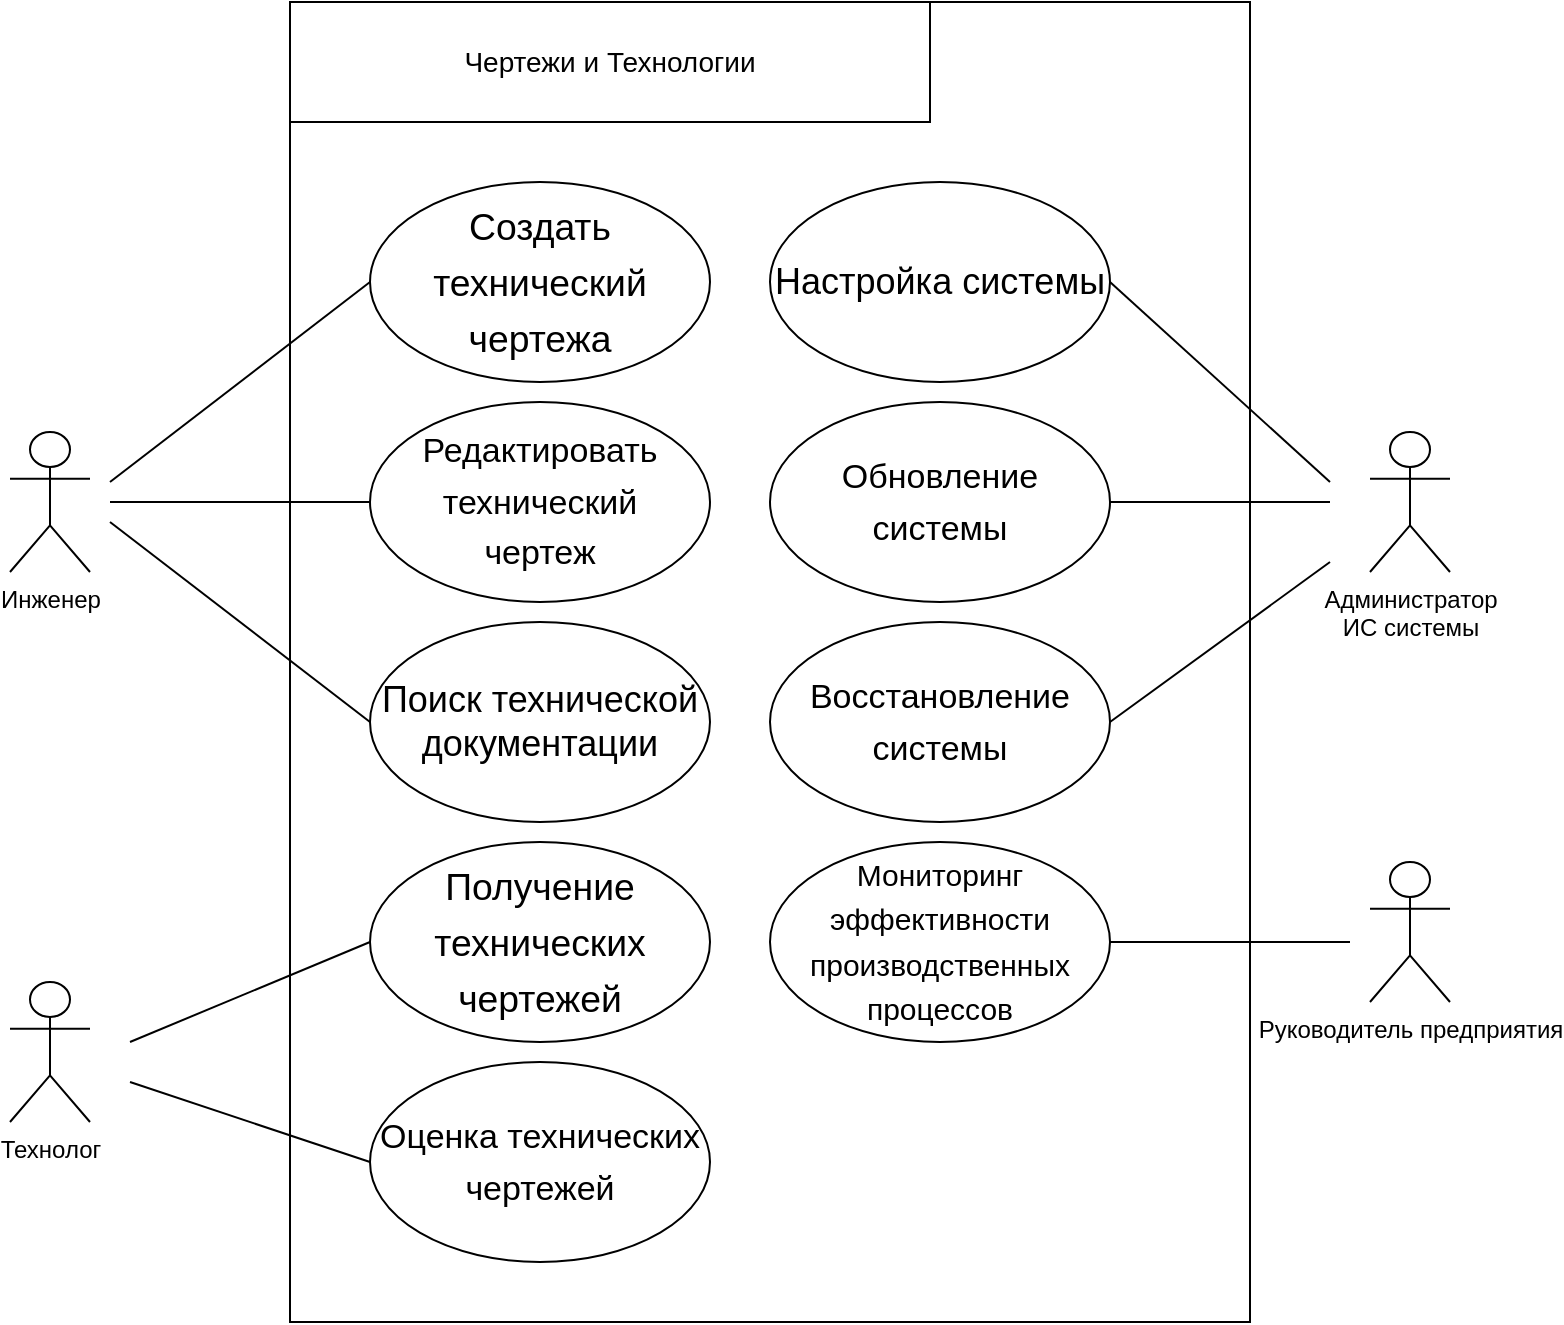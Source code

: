 <mxfile version="24.1.0" type="device">
  <diagram name="Page-1" id="929967ad-93f9-6ef4-fab6-5d389245f69c">
    <mxGraphModel dx="733" dy="429" grid="1" gridSize="10" guides="1" tooltips="1" connect="1" arrows="1" fold="1" page="1" pageScale="1.5" pageWidth="1169" pageHeight="826" background="none" math="0" shadow="0">
      <root>
        <mxCell id="0" style=";html=1;" />
        <mxCell id="1" style=";html=1;" parent="0" />
        <mxCell id="1672d66443f91eb5-13" style="edgeStyle=orthogonalEdgeStyle;rounded=0;html=1;jettySize=auto;orthogonalLoop=1;endArrow=circlePlus;endFill=0;" parent="1" edge="1">
          <mxGeometry relative="1" as="geometry">
            <Array as="points">
              <mxPoint x="477" y="485" />
              <mxPoint x="517" y="485" />
            </Array>
            <mxPoint x="477.0" y="535" as="sourcePoint" />
          </mxGeometry>
        </mxCell>
        <mxCell id="hsE9dfF4Od-NRktNLgFB-34" value="&lt;span style=&quot;font-size:14.0pt;line-height:150%;&lt;br/&gt;font-family:&amp;quot;Times New Roman&amp;quot;,serif;mso-fareast-font-family:Calibri;mso-fareast-theme-font:&lt;br/&gt;minor-latin;mso-ansi-language:EN-US;mso-fareast-language:EN-US;mso-bidi-language:&lt;br/&gt;AR-SA&quot;&gt;Создать технический чертежа&lt;/span&gt;" style="ellipse;whiteSpace=wrap;html=1;" parent="1" vertex="1">
          <mxGeometry x="200" y="90" width="170" height="100" as="geometry" />
        </mxCell>
        <mxCell id="hsE9dfF4Od-NRktNLgFB-38" value="" style="endArrow=none;html=1;rounded=0;strokeWidth=1;entryX=0;entryY=0.5;entryDx=0;entryDy=0;" parent="1" target="hsE9dfF4Od-NRktNLgFB-34" edge="1">
          <mxGeometry width="50" height="50" relative="1" as="geometry">
            <mxPoint x="70" y="240" as="sourcePoint" />
            <mxPoint x="-100" y="421" as="targetPoint" />
          </mxGeometry>
        </mxCell>
        <mxCell id="hsE9dfF4Od-NRktNLgFB-41" value="&lt;font style=&quot;font-size: 14px;&quot;&gt;Чертежи и Технологии&lt;/font&gt;" style="rounded=0;whiteSpace=wrap;html=1;fillColor=none;" parent="1" vertex="1">
          <mxGeometry x="160" width="320" height="60" as="geometry" />
        </mxCell>
        <mxCell id="hsE9dfF4Od-NRktNLgFB-47" value="" style="endArrow=none;html=1;rounded=0;strokeWidth=1;entryX=0;entryY=0.5;entryDx=0;entryDy=0;" parent="1" target="hsE9dfF4Od-NRktNLgFB-56" edge="1">
          <mxGeometry width="50" height="50" relative="1" as="geometry">
            <mxPoint x="70" y="250" as="sourcePoint" />
            <mxPoint x="120" y="351" as="targetPoint" />
          </mxGeometry>
        </mxCell>
        <mxCell id="hsE9dfF4Od-NRktNLgFB-53" value="Инженер" style="shape=umlActor;verticalLabelPosition=bottom;verticalAlign=top;html=1;outlineConnect=0;" parent="1" vertex="1">
          <mxGeometry x="20" y="215" width="40" height="70" as="geometry" />
        </mxCell>
        <mxCell id="hsE9dfF4Od-NRktNLgFB-56" value="&lt;div style=&quot;font-size: 17px;&quot;&gt;&lt;font style=&quot;font-size: 17px;&quot;&gt;&lt;span style=&quot;line-height: 150%;&quot;&gt;Редактировать технический &lt;br&gt;&lt;/span&gt;&lt;/font&gt;&lt;/div&gt;&lt;div style=&quot;font-size: 17px;&quot;&gt;&lt;font style=&quot;font-size: 17px;&quot;&gt;&lt;span style=&quot;line-height: 150%;&quot;&gt;чертеж&lt;/span&gt;&lt;/font&gt;&lt;/div&gt;" style="ellipse;whiteSpace=wrap;html=1;" parent="1" vertex="1">
          <mxGeometry x="200" y="200" width="170" height="100" as="geometry" />
        </mxCell>
        <mxCell id="hsE9dfF4Od-NRktNLgFB-64" value="&lt;font style=&quot;font-size: 18px;&quot;&gt;Поиск технической документации&lt;/font&gt;" style="ellipse;whiteSpace=wrap;html=1;" parent="1" vertex="1">
          <mxGeometry x="200" y="310" width="170" height="100" as="geometry" />
        </mxCell>
        <mxCell id="hsE9dfF4Od-NRktNLgFB-72" value="" style="endArrow=none;html=1;rounded=0;strokeWidth=1;entryX=0;entryY=0.5;entryDx=0;entryDy=0;" parent="1" target="hsE9dfF4Od-NRktNLgFB-64" edge="1">
          <mxGeometry width="50" height="50" relative="1" as="geometry">
            <mxPoint x="70" y="260" as="sourcePoint" />
            <mxPoint x="110" y="575" as="targetPoint" />
          </mxGeometry>
        </mxCell>
        <mxCell id="aJms82pucHbP5OjZi7ao-17" value="" style="rounded=0;whiteSpace=wrap;html=1;fillColor=none;" parent="1" vertex="1">
          <mxGeometry x="160" width="480" height="660" as="geometry" />
        </mxCell>
        <mxCell id="jlIkuXn_E_BrfkCdR3N0-1" value="&lt;span style=&quot;font-size:14.0pt;line-height:150%;&lt;br/&gt;font-family:&amp;quot;Times New Roman&amp;quot;,serif;mso-fareast-font-family:Calibri;mso-fareast-theme-font:&lt;br/&gt;minor-latin;mso-ansi-language:EN-US;mso-fareast-language:EN-US;mso-bidi-language:&lt;br/&gt;AR-SA&quot;&gt;Получение технических чертежей&lt;br&gt;&lt;/span&gt;" style="ellipse;whiteSpace=wrap;html=1;" parent="1" vertex="1">
          <mxGeometry x="200" y="420" width="170" height="100" as="geometry" />
        </mxCell>
        <mxCell id="jlIkuXn_E_BrfkCdR3N0-2" value="" style="endArrow=none;html=1;rounded=0;strokeWidth=1;entryX=0;entryY=0.5;entryDx=0;entryDy=0;" parent="1" target="jlIkuXn_E_BrfkCdR3N0-1" edge="1">
          <mxGeometry width="50" height="50" relative="1" as="geometry">
            <mxPoint x="80" y="520" as="sourcePoint" />
            <mxPoint x="-100" y="751" as="targetPoint" />
          </mxGeometry>
        </mxCell>
        <mxCell id="jlIkuXn_E_BrfkCdR3N0-3" value="" style="endArrow=none;html=1;rounded=0;strokeWidth=1;entryX=0;entryY=0.5;entryDx=0;entryDy=0;" parent="1" target="jlIkuXn_E_BrfkCdR3N0-5" edge="1">
          <mxGeometry width="50" height="50" relative="1" as="geometry">
            <mxPoint x="80" y="540" as="sourcePoint" />
            <mxPoint x="120" y="681" as="targetPoint" />
          </mxGeometry>
        </mxCell>
        <mxCell id="jlIkuXn_E_BrfkCdR3N0-4" value="&lt;div&gt;Технолог&lt;/div&gt;" style="shape=umlActor;verticalLabelPosition=bottom;verticalAlign=top;html=1;outlineConnect=0;" parent="1" vertex="1">
          <mxGeometry x="20" y="490" width="40" height="70" as="geometry" />
        </mxCell>
        <mxCell id="jlIkuXn_E_BrfkCdR3N0-5" value="&lt;div style=&quot;font-size: 17px;&quot;&gt;&lt;font style=&quot;font-size: 17px;&quot;&gt;&lt;span style=&quot;line-height: 150%;&quot;&gt;Оценка технических чертежей&lt;br&gt;&lt;/span&gt;&lt;/font&gt;&lt;/div&gt;" style="ellipse;whiteSpace=wrap;html=1;" parent="1" vertex="1">
          <mxGeometry x="200" y="530" width="170" height="100" as="geometry" />
        </mxCell>
        <mxCell id="jlIkuXn_E_BrfkCdR3N0-13" value="&lt;font size=&quot;1&quot;&gt;&lt;span style=&quot;line-height: 150%; font-size: 15px;&quot;&gt;Мониторинг эффективности производственных процессов&lt;/span&gt;&lt;/font&gt;" style="ellipse;whiteSpace=wrap;html=1;" parent="1" vertex="1">
          <mxGeometry x="400" y="420" width="170" height="100" as="geometry" />
        </mxCell>
        <mxCell id="jlIkuXn_E_BrfkCdR3N0-14" value="" style="endArrow=none;html=1;rounded=0;strokeWidth=1;entryX=1;entryY=0.5;entryDx=0;entryDy=0;" parent="1" target="jlIkuXn_E_BrfkCdR3N0-13" edge="1">
          <mxGeometry width="50" height="50" relative="1" as="geometry">
            <mxPoint x="690" y="470" as="sourcePoint" />
            <mxPoint x="-100" y="881" as="targetPoint" />
          </mxGeometry>
        </mxCell>
        <mxCell id="jlIkuXn_E_BrfkCdR3N0-16" value="Руководитель предприятия" style="shape=umlActor;verticalLabelPosition=bottom;verticalAlign=top;html=1;outlineConnect=0;" parent="1" vertex="1">
          <mxGeometry x="700" y="430" width="40" height="70" as="geometry" />
        </mxCell>
        <mxCell id="jlIkuXn_E_BrfkCdR3N0-31" value="" style="endArrow=none;html=1;rounded=0;strokeWidth=1;entryX=1;entryY=0.5;entryDx=0;entryDy=0;" parent="1" target="jlIkuXn_E_BrfkCdR3N0-33" edge="1">
          <mxGeometry width="50" height="50" relative="1" as="geometry">
            <mxPoint x="680" y="250" as="sourcePoint" />
            <mxPoint x="710" y="321" as="targetPoint" />
          </mxGeometry>
        </mxCell>
        <mxCell id="jlIkuXn_E_BrfkCdR3N0-32" value="Администратор&lt;br&gt;ИС системы" style="shape=umlActor;verticalLabelPosition=bottom;verticalAlign=top;html=1;outlineConnect=0;" parent="1" vertex="1">
          <mxGeometry x="700" y="215" width="40" height="70" as="geometry" />
        </mxCell>
        <mxCell id="jlIkuXn_E_BrfkCdR3N0-33" value="&lt;div style=&quot;font-size: 17px;&quot;&gt;&lt;font style=&quot;font-size: 17px;&quot;&gt;&lt;span style=&quot;line-height: 150%;&quot;&gt;Обновление системы&lt;/span&gt;&lt;/font&gt;&lt;/div&gt;" style="ellipse;whiteSpace=wrap;html=1;" parent="1" vertex="1">
          <mxGeometry x="400" y="200" width="170" height="100" as="geometry" />
        </mxCell>
        <mxCell id="jlIkuXn_E_BrfkCdR3N0-34" value="&lt;font style=&quot;font-size: 18px;&quot;&gt;Настройка системы&lt;br&gt;&lt;/font&gt;" style="ellipse;whiteSpace=wrap;html=1;" parent="1" vertex="1">
          <mxGeometry x="400" y="90" width="170" height="100" as="geometry" />
        </mxCell>
        <mxCell id="jlIkuXn_E_BrfkCdR3N0-35" value="" style="endArrow=none;html=1;rounded=0;strokeWidth=1;entryX=1;entryY=0.5;entryDx=0;entryDy=0;" parent="1" target="jlIkuXn_E_BrfkCdR3N0-34" edge="1">
          <mxGeometry width="50" height="50" relative="1" as="geometry">
            <mxPoint x="680" y="240" as="sourcePoint" />
            <mxPoint x="700" y="545" as="targetPoint" />
          </mxGeometry>
        </mxCell>
        <mxCell id="jlIkuXn_E_BrfkCdR3N0-38" value="&lt;div style=&quot;font-size: 17px;&quot;&gt;&lt;font style=&quot;font-size: 17px;&quot;&gt;&lt;span style=&quot;line-height: 150%;&quot;&gt;Восстановление системы&lt;br&gt;&lt;/span&gt;&lt;/font&gt;&lt;/div&gt;" style="ellipse;whiteSpace=wrap;html=1;" parent="1" vertex="1">
          <mxGeometry x="400" y="310" width="170" height="100" as="geometry" />
        </mxCell>
        <mxCell id="jlIkuXn_E_BrfkCdR3N0-39" value="" style="endArrow=none;html=1;rounded=0;strokeWidth=1;entryX=1;entryY=0.5;entryDx=0;entryDy=0;" parent="1" target="jlIkuXn_E_BrfkCdR3N0-38" edge="1">
          <mxGeometry width="50" height="50" relative="1" as="geometry">
            <mxPoint x="680" y="280" as="sourcePoint" />
            <mxPoint x="580" y="370" as="targetPoint" />
          </mxGeometry>
        </mxCell>
      </root>
    </mxGraphModel>
  </diagram>
</mxfile>
